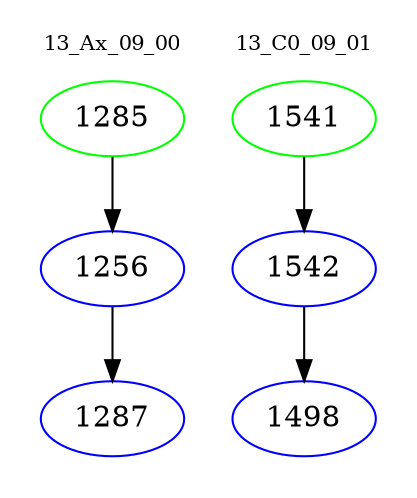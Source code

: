 digraph{
subgraph cluster_0 {
color = white
label = "13_Ax_09_00";
fontsize=10;
T0_1285 [label="1285", color="green"]
T0_1285 -> T0_1256 [color="black"]
T0_1256 [label="1256", color="blue"]
T0_1256 -> T0_1287 [color="black"]
T0_1287 [label="1287", color="blue"]
}
subgraph cluster_1 {
color = white
label = "13_C0_09_01";
fontsize=10;
T1_1541 [label="1541", color="green"]
T1_1541 -> T1_1542 [color="black"]
T1_1542 [label="1542", color="blue"]
T1_1542 -> T1_1498 [color="black"]
T1_1498 [label="1498", color="blue"]
}
}
